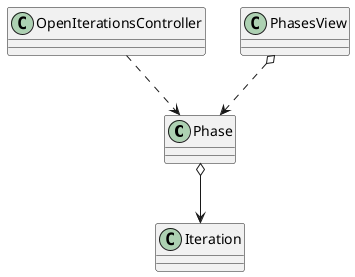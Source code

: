 @startuml
	class Phase {
	}

	OpenIterationsController ..> Phase
	PhasesView o..> Phase
	Phase o--> Iteration
@enduml
